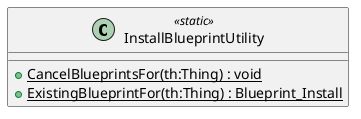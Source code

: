 @startuml
class InstallBlueprintUtility <<static>> {
    + {static} CancelBlueprintsFor(th:Thing) : void
    + {static} ExistingBlueprintFor(th:Thing) : Blueprint_Install
}
@enduml
